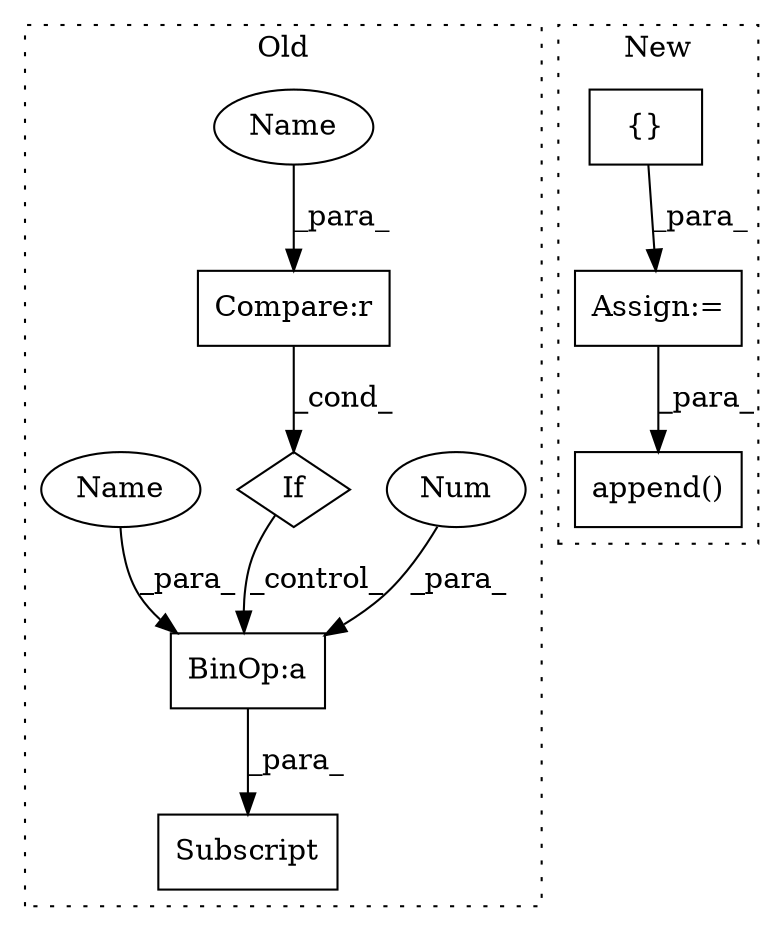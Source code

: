 digraph G {
subgraph cluster0 {
1 [label="Subscript" a="63" s="1183,0" l="19,0" shape="box"];
5 [label="BinOp:a" a="82" s="1197" l="3" shape="box"];
6 [label="If" a="96" s="1069,1091" l="3,18" shape="diamond"];
7 [label="Num" a="76" s="1200" l="1" shape="ellipse"];
8 [label="Compare:r" a="40" s="1072" l="19" shape="box"];
9 [label="Name" a="87" s="1072" l="1" shape="ellipse"];
10 [label="Name" a="87" s="1196" l="1" shape="ellipse"];
label = "Old";
style="dotted";
}
subgraph cluster1 {
2 [label="append()" a="75" s="1823,1884" l="19,1" shape="box"];
3 [label="Assign:=" a="68" s="1455" l="3" shape="box"];
4 [label="{}" a="59" s="1458,1474" l="1,0" shape="box"];
label = "New";
style="dotted";
}
3 -> 2 [label="_para_"];
4 -> 3 [label="_para_"];
5 -> 1 [label="_para_"];
6 -> 5 [label="_control_"];
7 -> 5 [label="_para_"];
8 -> 6 [label="_cond_"];
9 -> 8 [label="_para_"];
10 -> 5 [label="_para_"];
}